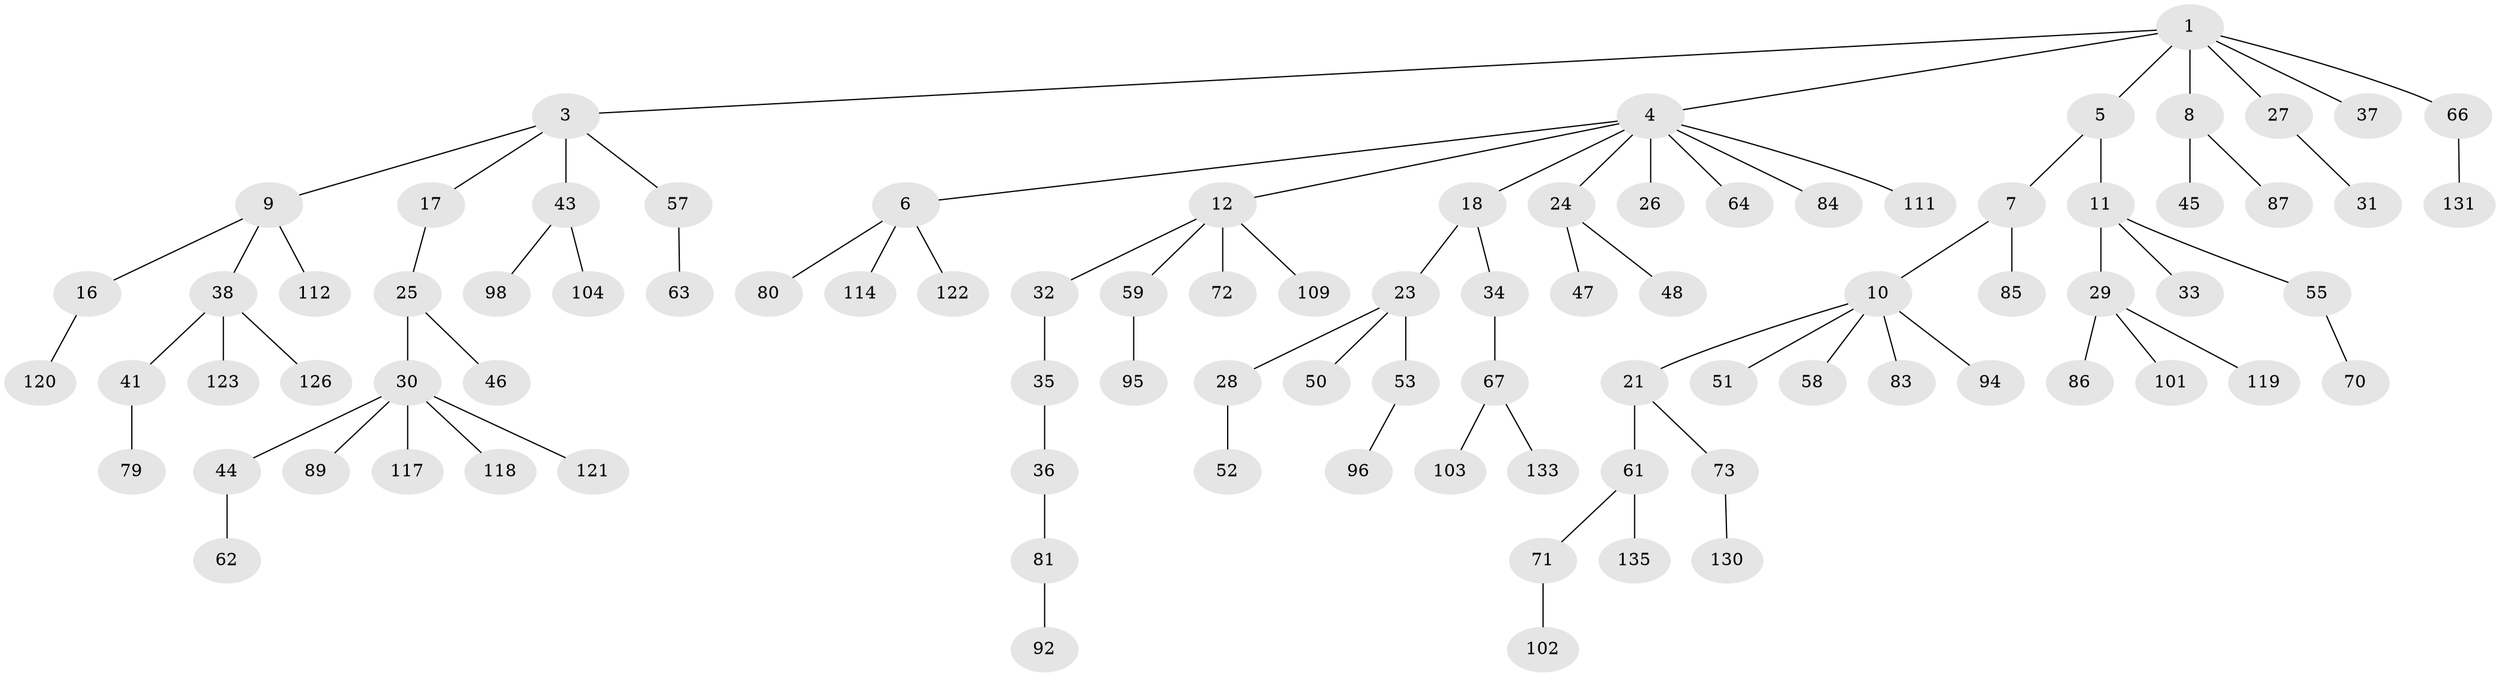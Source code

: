 // Generated by graph-tools (version 1.1) at 2025/52/02/27/25 19:52:12]
// undirected, 90 vertices, 89 edges
graph export_dot {
graph [start="1"]
  node [color=gray90,style=filled];
  1 [super="+2"];
  3 [super="+14"];
  4 [super="+56"];
  5 [super="+13"];
  6 [super="+78"];
  7 [super="+19"];
  8 [super="+100"];
  9;
  10 [super="+15"];
  11;
  12 [super="+20"];
  16 [super="+54"];
  17;
  18 [super="+22"];
  21 [super="+49"];
  23 [super="+107"];
  24 [super="+60"];
  25 [super="+90"];
  26;
  27;
  28;
  29 [super="+69"];
  30 [super="+39"];
  31 [super="+108"];
  32 [super="+115"];
  33;
  34 [super="+74"];
  35 [super="+91"];
  36 [super="+128"];
  37 [super="+113"];
  38 [super="+40"];
  41 [super="+42"];
  43;
  44 [super="+82"];
  45 [super="+65"];
  46;
  47 [super="+75"];
  48;
  50;
  51 [super="+105"];
  52;
  53 [super="+88"];
  55 [super="+68"];
  57 [super="+125"];
  58;
  59 [super="+136"];
  61;
  62;
  63;
  64;
  66 [super="+97"];
  67 [super="+76"];
  70;
  71 [super="+93"];
  72 [super="+110"];
  73 [super="+77"];
  79;
  80;
  81;
  83;
  84;
  85;
  86 [super="+99"];
  87;
  89;
  92;
  94 [super="+134"];
  95 [super="+129"];
  96 [super="+132"];
  98 [super="+106"];
  101;
  102 [super="+124"];
  103;
  104 [super="+127"];
  109 [super="+116"];
  111;
  112;
  114;
  117;
  118;
  119;
  120;
  121;
  122;
  123;
  126;
  130;
  131;
  133;
  135;
  1 -- 3;
  1 -- 66;
  1 -- 4;
  1 -- 37;
  1 -- 5;
  1 -- 8;
  1 -- 27;
  3 -- 9;
  3 -- 43;
  3 -- 57;
  3 -- 17;
  4 -- 6;
  4 -- 12;
  4 -- 18;
  4 -- 24;
  4 -- 26;
  4 -- 84;
  4 -- 111;
  4 -- 64;
  5 -- 7;
  5 -- 11;
  6 -- 80;
  6 -- 114;
  6 -- 122;
  7 -- 10;
  7 -- 85;
  8 -- 45;
  8 -- 87;
  9 -- 16;
  9 -- 38;
  9 -- 112;
  10 -- 51;
  10 -- 83;
  10 -- 94;
  10 -- 58;
  10 -- 21;
  11 -- 29;
  11 -- 33;
  11 -- 55;
  12 -- 32;
  12 -- 59;
  12 -- 109;
  12 -- 72;
  16 -- 120;
  17 -- 25;
  18 -- 23;
  18 -- 34;
  21 -- 61;
  21 -- 73;
  23 -- 28;
  23 -- 50;
  23 -- 53;
  24 -- 47;
  24 -- 48;
  25 -- 30;
  25 -- 46;
  27 -- 31;
  28 -- 52;
  29 -- 119;
  29 -- 101;
  29 -- 86;
  30 -- 89;
  30 -- 117;
  30 -- 118;
  30 -- 121;
  30 -- 44;
  32 -- 35;
  34 -- 67;
  35 -- 36;
  36 -- 81;
  38 -- 126;
  38 -- 41;
  38 -- 123;
  41 -- 79;
  43 -- 98;
  43 -- 104;
  44 -- 62;
  53 -- 96;
  55 -- 70;
  57 -- 63;
  59 -- 95;
  61 -- 71;
  61 -- 135;
  66 -- 131;
  67 -- 133;
  67 -- 103;
  71 -- 102;
  73 -- 130;
  81 -- 92;
}
